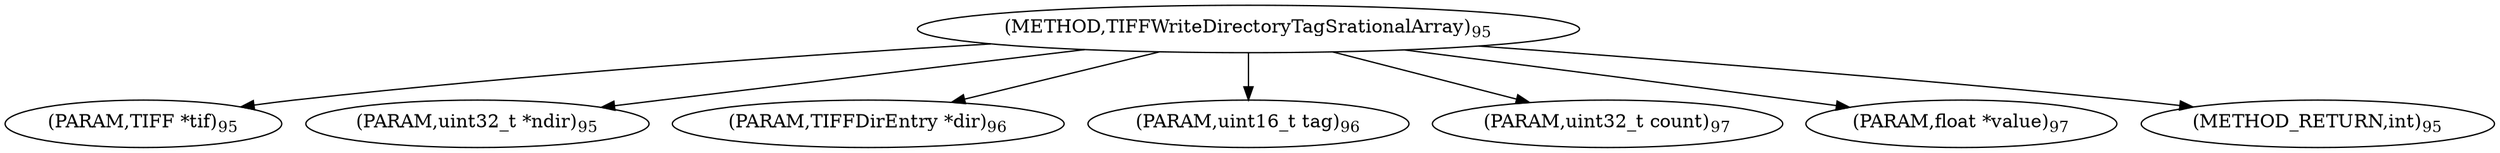 digraph "TIFFWriteDirectoryTagSrationalArray" {  
"64077" [label = <(METHOD,TIFFWriteDirectoryTagSrationalArray)<SUB>95</SUB>> ]
"64078" [label = <(PARAM,TIFF *tif)<SUB>95</SUB>> ]
"64079" [label = <(PARAM,uint32_t *ndir)<SUB>95</SUB>> ]
"64080" [label = <(PARAM,TIFFDirEntry *dir)<SUB>96</SUB>> ]
"64081" [label = <(PARAM,uint16_t tag)<SUB>96</SUB>> ]
"64082" [label = <(PARAM,uint32_t count)<SUB>97</SUB>> ]
"64083" [label = <(PARAM,float *value)<SUB>97</SUB>> ]
"64084" [label = <(METHOD_RETURN,int)<SUB>95</SUB>> ]
  "64077" -> "64078" 
  "64077" -> "64079" 
  "64077" -> "64080" 
  "64077" -> "64081" 
  "64077" -> "64082" 
  "64077" -> "64083" 
  "64077" -> "64084" 
}
